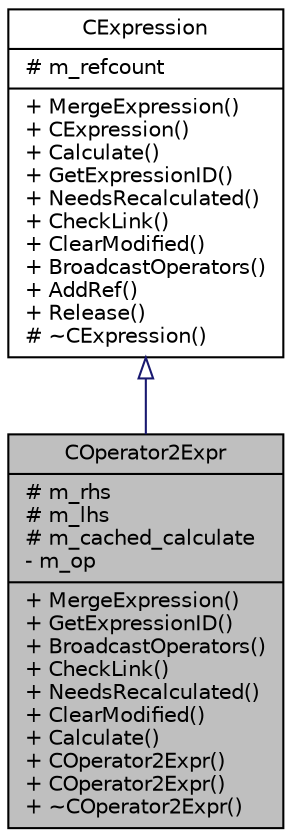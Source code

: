 digraph G
{
  edge [fontname="Helvetica",fontsize="10",labelfontname="Helvetica",labelfontsize="10"];
  node [fontname="Helvetica",fontsize="10",shape=record];
  Node1 [label="{COperator2Expr\n|# m_rhs\l# m_lhs\l# m_cached_calculate\l- m_op\l|+ MergeExpression()\l+ GetExpressionID()\l+ BroadcastOperators()\l+ CheckLink()\l+ NeedsRecalculated()\l+ ClearModified()\l+ Calculate()\l+ COperator2Expr()\l+ COperator2Expr()\l+ ~COperator2Expr()\l}",height=0.2,width=0.4,color="black", fillcolor="grey75", style="filled" fontcolor="black"];
  Node2 -> Node1 [dir=back,color="midnightblue",fontsize="10",style="solid",arrowtail="empty",fontname="Helvetica"];
  Node2 [label="{CExpression\n|# m_refcount\l|+ MergeExpression()\l+ CExpression()\l+ Calculate()\l+ GetExpressionID()\l+ NeedsRecalculated()\l+ CheckLink()\l+ ClearModified()\l+ BroadcastOperators()\l+ AddRef()\l+ Release()\l# ~CExpression()\l}",height=0.2,width=0.4,color="black", fillcolor="white", style="filled",URL="$dc/dbd/classCExpression.html"];
}
